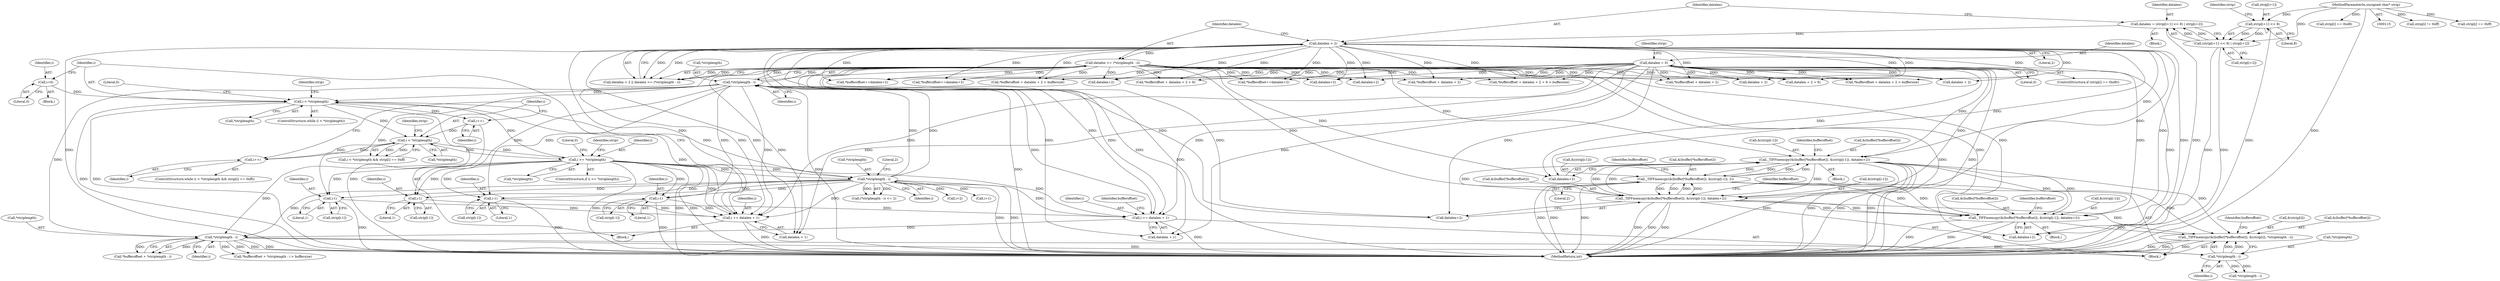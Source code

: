 digraph "0_libtiff_83a4b92815ea04969d494416eaae3d4c6b338e4a#diff-c8b4b355f9b5c06d585b23138e1c185f_3@API" {
"1000646" [label="(Call,_TIFFmemcpy(&(buffer[*bufferoffset]), &(strip[i]), *striplength - i))"];
"1000274" [label="(Call,_TIFFmemcpy(&(buffer[*bufferoffset]), &(strip[i-1]), datalen+2))"];
"1000233" [label="(Call,_TIFFmemcpy(&(buffer[*bufferoffset]), &(strip[i-1]), 2))"];
"1000536" [label="(Call,_TIFFmemcpy(&(buffer[*bufferoffset]), &(strip[i-1]), datalen+2))"];
"1000207" [label="(Call,datalen < 2)"];
"1000190" [label="(Call,datalen = (strip[i+1] << 8) | strip[i+2])"];
"1000192" [label="(Call,(strip[i+1] << 8) | strip[i+2])"];
"1000193" [label="(Call,strip[i+1] << 8)"];
"1000116" [label="(MethodParameterIn,unsigned char* strip)"];
"1000210" [label="(Call,datalen >= (*striplength - i))"];
"1000212" [label="(Call,*striplength - i)"];
"1000183" [label="(Call,*striplength - i)"];
"1000164" [label="(Call,i >= *striplength)"];
"1000152" [label="(Call,i < *striplength)"];
"1000148" [label="(Call,i++)"];
"1000129" [label="(Call,i < *striplength)"];
"1000125" [label="(Call,i=0)"];
"1000671" [label="(Call,i += datalen + 1)"];
"1000176" [label="(Call,datalen = 0)"];
"1000283" [label="(Call,i-1)"];
"1000545" [label="(Call,i-1)"];
"1000242" [label="(Call,i-1)"];
"1000161" [label="(Call,i++)"];
"1000575" [label="(Call,_TIFFmemcpy(&(buffer[*bufferoffset]), &(strip[i-1]), datalen+2))"];
"1000656" [label="(Call,*striplength - i)"];
"1000639" [label="(Call,*striplength - i)"];
"1000629" [label="(Call,i += datalen + 1)"];
"1000584" [label="(Call,i-1)"];
"1000274" [label="(Call,_TIFFmemcpy(&(buffer[*bufferoffset]), &(strip[i-1]), datalen+2))"];
"1000199" [label="(Literal,8)"];
"1000672" [label="(Identifier,i)"];
"1000243" [label="(Identifier,i)"];
"1000547" [label="(Literal,1)"];
"1000286" [label="(Call,datalen+2)"];
"1000180" [label="(Block,)"];
"1000590" [label="(Call,*bufferoffset+=datalen+2)"];
"1000551" [label="(Call,*bufferoffset+=datalen+2)"];
"1000127" [label="(Literal,0)"];
"1000526" [label="(Call,*bufferoffset + datalen + 2 > buffersize)"];
"1000293" [label="(Identifier,bufferoffset)"];
"1000207" [label="(Call,datalen < 2)"];
"1000191" [label="(Identifier,datalen)"];
"1000582" [label="(Call,strip[i-1])"];
"1000176" [label="(Call,datalen = 0)"];
"1000187" [label="(Literal,2)"];
"1000131" [label="(Call,*striplength)"];
"1000635" [label="(Call,*bufferoffset + *striplength - i > buffersize)"];
"1000128" [label="(ControlStructure,while (i < *striplength))"];
"1000161" [label="(Call,i++)"];
"1000158" [label="(Identifier,strip)"];
"1000586" [label="(Literal,1)"];
"1000154" [label="(Call,*striplength)"];
"1000162" [label="(Identifier,i)"];
"1000153" [label="(Identifier,i)"];
"1000285" [label="(Literal,1)"];
"1000116" [label="(MethodParameterIn,unsigned char* strip)"];
"1000542" [label="(Call,&(strip[i-1]))"];
"1000206" [label="(Call,datalen < 2 || datalen >= (*striplength - i))"];
"1000530" [label="(Call,datalen + 2)"];
"1000125" [label="(Call,i=0)"];
"1000182" [label="(Call,(*striplength - i) <= 2)"];
"1000587" [label="(Call,datalen+2)"];
"1000630" [label="(Identifier,i)"];
"1000266" [label="(Call,datalen + 2 + 6)"];
"1000565" [label="(Call,*bufferoffset + datalen + 2 > buffersize)"];
"1000275" [label="(Call,&(buffer[*bufferoffset]))"];
"1000569" [label="(Call,datalen + 2)"];
"1000212" [label="(Call,*striplength - i)"];
"1000640" [label="(Call,*striplength)"];
"1000178" [label="(Literal,0)"];
"1000677" [label="(Literal,0)"];
"1000173" [label="(Identifier,strip)"];
"1000639" [label="(Call,*striplength - i)"];
"1000536" [label="(Call,_TIFFmemcpy(&(buffer[*bufferoffset]), &(strip[i-1]), datalen+2))"];
"1000150" [label="(ControlStructure,while (i < *striplength && strip[i] == 0xff))"];
"1000575" [label="(Call,_TIFFmemcpy(&(buffer[*bufferoffset]), &(strip[i-1]), datalen+2))"];
"1000581" [label="(Call,&(strip[i-1]))"];
"1000200" [label="(Call,strip[i+2])"];
"1000636" [label="(Call,*bufferoffset + *striplength - i)"];
"1000546" [label="(Identifier,i)"];
"1000165" [label="(Identifier,i)"];
"1000222" [label="(Block,)"];
"1000280" [label="(Call,&(strip[i-1]))"];
"1000671" [label="(Call,i += datalen + 1)"];
"1000642" [label="(Identifier,i)"];
"1000201" [label="(Identifier,strip)"];
"1000234" [label="(Call,&(buffer[*bufferoffset]))"];
"1000209" [label="(Literal,2)"];
"1000593" [label="(Call,datalen+2)"];
"1000169" [label="(Literal,0)"];
"1000164" [label="(Call,i >= *striplength)"];
"1000143" [label="(Identifier,strip)"];
"1000126" [label="(Identifier,i)"];
"1000659" [label="(Identifier,i)"];
"1000130" [label="(Identifier,i)"];
"1000184" [label="(Call,*striplength)"];
"1000663" [label="(Call,*striplength - i)"];
"1000244" [label="(Literal,1)"];
"1000151" [label="(Call,i < *striplength && strip[i] == 0xff)"];
"1000537" [label="(Call,&(buffer[*bufferoffset]))"];
"1000631" [label="(Call,datalen + 1)"];
"1000166" [label="(Call,*striplength)"];
"1000585" [label="(Identifier,i)"];
"1000240" [label="(Call,strip[i-1])"];
"1000133" [label="(Block,)"];
"1000141" [label="(Call,strip[i] != 0xff)"];
"1000193" [label="(Call,strip[i+1] << 8)"];
"1000629" [label="(Call,i += datalen + 1)"];
"1000129" [label="(Call,i < *striplength)"];
"1000190" [label="(Call,datalen = (strip[i+1] << 8) | strip[i+2])"];
"1000186" [label="(Identifier,i)"];
"1000208" [label="(Identifier,datalen)"];
"1000156" [label="(Call,strip[i] == 0xff)"];
"1000548" [label="(Call,datalen+2)"];
"1000211" [label="(Identifier,datalen)"];
"1000263" [label="(Call,*bufferoffset + datalen + 2 + 6)"];
"1000239" [label="(Call,&(strip[i-1]))"];
"1000192" [label="(Call,(strip[i+1] << 8) | strip[i+2])"];
"1000656" [label="(Call,*striplength - i)"];
"1000183" [label="(Call,*striplength - i)"];
"1000210" [label="(Call,datalen >= (*striplength - i))"];
"1000673" [label="(Call,datalen + 1)"];
"1000576" [label="(Call,&(buffer[*bufferoffset]))"];
"1000177" [label="(Identifier,datalen)"];
"1000233" [label="(Call,_TIFFmemcpy(&(buffer[*bufferoffset]), &(strip[i-1]), 2))"];
"1000646" [label="(Call,_TIFFmemcpy(&(buffer[*bufferoffset]), &(strip[i]), *striplength - i))"];
"1000584" [label="(Call,i-1)"];
"1000171" [label="(Call,strip[i] == 0xd8)"];
"1000202" [label="(Call,i+2)"];
"1000248" [label="(Identifier,bufferoffset)"];
"1000468" [label="(Call,*bufferoffset+=datalen+2)"];
"1000471" [label="(Call,datalen+2)"];
"1000283" [label="(Call,i-1)"];
"1000563" [label="(Block,)"];
"1000638" [label="(Identifier,bufferoffset)"];
"1000220" [label="(Identifier,strip)"];
"1000652" [label="(Call,&(strip[i]))"];
"1000170" [label="(ControlStructure,if (strip[i] == 0xd8))"];
"1000163" [label="(ControlStructure,if (i >= *striplength))"];
"1000242" [label="(Call,i-1)"];
"1000545" [label="(Call,i-1)"];
"1000554" [label="(Call,datalen+2)"];
"1000194" [label="(Call,strip[i+1])"];
"1000196" [label="(Call,i+1)"];
"1000657" [label="(Call,*striplength)"];
"1000647" [label="(Call,&(buffer[*bufferoffset]))"];
"1000213" [label="(Call,*striplength)"];
"1000284" [label="(Identifier,i)"];
"1000527" [label="(Call,*bufferoffset + datalen + 2)"];
"1000662" [label="(Identifier,bufferoffset)"];
"1000123" [label="(Block,)"];
"1000260" [label="(Block,)"];
"1000553" [label="(Identifier,bufferoffset)"];
"1000262" [label="(Call,*bufferoffset + datalen + 2 + 6 > buffersize)"];
"1000152" [label="(Call,i < *striplength)"];
"1000281" [label="(Call,strip[i-1])"];
"1000566" [label="(Call,*bufferoffset + datalen + 2)"];
"1000149" [label="(Identifier,i)"];
"1000592" [label="(Identifier,bufferoffset)"];
"1000543" [label="(Call,strip[i-1])"];
"1000245" [label="(Literal,2)"];
"1000678" [label="(MethodReturn,int)"];
"1000148" [label="(Call,i++)"];
"1000215" [label="(Identifier,i)"];
"1000646" -> "1000222"  [label="AST: "];
"1000646" -> "1000656"  [label="CFG: "];
"1000647" -> "1000646"  [label="AST: "];
"1000652" -> "1000646"  [label="AST: "];
"1000656" -> "1000646"  [label="AST: "];
"1000662" -> "1000646"  [label="CFG: "];
"1000646" -> "1000678"  [label="DDG: "];
"1000646" -> "1000678"  [label="DDG: "];
"1000646" -> "1000678"  [label="DDG: "];
"1000274" -> "1000646"  [label="DDG: "];
"1000536" -> "1000646"  [label="DDG: "];
"1000233" -> "1000646"  [label="DDG: "];
"1000575" -> "1000646"  [label="DDG: "];
"1000656" -> "1000646"  [label="DDG: "];
"1000656" -> "1000646"  [label="DDG: "];
"1000274" -> "1000260"  [label="AST: "];
"1000274" -> "1000286"  [label="CFG: "];
"1000275" -> "1000274"  [label="AST: "];
"1000280" -> "1000274"  [label="AST: "];
"1000286" -> "1000274"  [label="AST: "];
"1000293" -> "1000274"  [label="CFG: "];
"1000274" -> "1000678"  [label="DDG: "];
"1000274" -> "1000678"  [label="DDG: "];
"1000274" -> "1000678"  [label="DDG: "];
"1000274" -> "1000678"  [label="DDG: "];
"1000274" -> "1000233"  [label="DDG: "];
"1000274" -> "1000233"  [label="DDG: "];
"1000233" -> "1000274"  [label="DDG: "];
"1000233" -> "1000274"  [label="DDG: "];
"1000536" -> "1000274"  [label="DDG: "];
"1000536" -> "1000274"  [label="DDG: "];
"1000207" -> "1000274"  [label="DDG: "];
"1000210" -> "1000274"  [label="DDG: "];
"1000176" -> "1000274"  [label="DDG: "];
"1000274" -> "1000536"  [label="DDG: "];
"1000274" -> "1000536"  [label="DDG: "];
"1000274" -> "1000575"  [label="DDG: "];
"1000274" -> "1000575"  [label="DDG: "];
"1000233" -> "1000222"  [label="AST: "];
"1000233" -> "1000245"  [label="CFG: "];
"1000234" -> "1000233"  [label="AST: "];
"1000239" -> "1000233"  [label="AST: "];
"1000245" -> "1000233"  [label="AST: "];
"1000248" -> "1000233"  [label="CFG: "];
"1000233" -> "1000678"  [label="DDG: "];
"1000233" -> "1000678"  [label="DDG: "];
"1000233" -> "1000678"  [label="DDG: "];
"1000536" -> "1000233"  [label="DDG: "];
"1000536" -> "1000233"  [label="DDG: "];
"1000233" -> "1000536"  [label="DDG: "];
"1000233" -> "1000536"  [label="DDG: "];
"1000233" -> "1000575"  [label="DDG: "];
"1000233" -> "1000575"  [label="DDG: "];
"1000536" -> "1000222"  [label="AST: "];
"1000536" -> "1000548"  [label="CFG: "];
"1000537" -> "1000536"  [label="AST: "];
"1000542" -> "1000536"  [label="AST: "];
"1000548" -> "1000536"  [label="AST: "];
"1000553" -> "1000536"  [label="CFG: "];
"1000536" -> "1000678"  [label="DDG: "];
"1000536" -> "1000678"  [label="DDG: "];
"1000536" -> "1000678"  [label="DDG: "];
"1000207" -> "1000536"  [label="DDG: "];
"1000210" -> "1000536"  [label="DDG: "];
"1000176" -> "1000536"  [label="DDG: "];
"1000536" -> "1000575"  [label="DDG: "];
"1000536" -> "1000575"  [label="DDG: "];
"1000207" -> "1000206"  [label="AST: "];
"1000207" -> "1000209"  [label="CFG: "];
"1000208" -> "1000207"  [label="AST: "];
"1000209" -> "1000207"  [label="AST: "];
"1000211" -> "1000207"  [label="CFG: "];
"1000206" -> "1000207"  [label="CFG: "];
"1000207" -> "1000678"  [label="DDG: "];
"1000207" -> "1000206"  [label="DDG: "];
"1000207" -> "1000206"  [label="DDG: "];
"1000190" -> "1000207"  [label="DDG: "];
"1000207" -> "1000210"  [label="DDG: "];
"1000207" -> "1000262"  [label="DDG: "];
"1000207" -> "1000263"  [label="DDG: "];
"1000207" -> "1000266"  [label="DDG: "];
"1000207" -> "1000286"  [label="DDG: "];
"1000207" -> "1000468"  [label="DDG: "];
"1000207" -> "1000471"  [label="DDG: "];
"1000207" -> "1000526"  [label="DDG: "];
"1000207" -> "1000527"  [label="DDG: "];
"1000207" -> "1000530"  [label="DDG: "];
"1000207" -> "1000548"  [label="DDG: "];
"1000207" -> "1000551"  [label="DDG: "];
"1000207" -> "1000554"  [label="DDG: "];
"1000207" -> "1000565"  [label="DDG: "];
"1000207" -> "1000566"  [label="DDG: "];
"1000207" -> "1000569"  [label="DDG: "];
"1000207" -> "1000575"  [label="DDG: "];
"1000207" -> "1000587"  [label="DDG: "];
"1000207" -> "1000590"  [label="DDG: "];
"1000207" -> "1000593"  [label="DDG: "];
"1000207" -> "1000629"  [label="DDG: "];
"1000207" -> "1000631"  [label="DDG: "];
"1000207" -> "1000671"  [label="DDG: "];
"1000207" -> "1000673"  [label="DDG: "];
"1000190" -> "1000180"  [label="AST: "];
"1000190" -> "1000192"  [label="CFG: "];
"1000191" -> "1000190"  [label="AST: "];
"1000192" -> "1000190"  [label="AST: "];
"1000208" -> "1000190"  [label="CFG: "];
"1000190" -> "1000678"  [label="DDG: "];
"1000192" -> "1000190"  [label="DDG: "];
"1000192" -> "1000190"  [label="DDG: "];
"1000192" -> "1000200"  [label="CFG: "];
"1000193" -> "1000192"  [label="AST: "];
"1000200" -> "1000192"  [label="AST: "];
"1000192" -> "1000678"  [label="DDG: "];
"1000192" -> "1000678"  [label="DDG: "];
"1000193" -> "1000192"  [label="DDG: "];
"1000193" -> "1000192"  [label="DDG: "];
"1000116" -> "1000192"  [label="DDG: "];
"1000193" -> "1000199"  [label="CFG: "];
"1000194" -> "1000193"  [label="AST: "];
"1000199" -> "1000193"  [label="AST: "];
"1000201" -> "1000193"  [label="CFG: "];
"1000193" -> "1000678"  [label="DDG: "];
"1000116" -> "1000193"  [label="DDG: "];
"1000116" -> "1000115"  [label="AST: "];
"1000116" -> "1000678"  [label="DDG: "];
"1000116" -> "1000141"  [label="DDG: "];
"1000116" -> "1000156"  [label="DDG: "];
"1000116" -> "1000171"  [label="DDG: "];
"1000210" -> "1000206"  [label="AST: "];
"1000210" -> "1000212"  [label="CFG: "];
"1000211" -> "1000210"  [label="AST: "];
"1000212" -> "1000210"  [label="AST: "];
"1000206" -> "1000210"  [label="CFG: "];
"1000210" -> "1000678"  [label="DDG: "];
"1000210" -> "1000678"  [label="DDG: "];
"1000210" -> "1000206"  [label="DDG: "];
"1000210" -> "1000206"  [label="DDG: "];
"1000212" -> "1000210"  [label="DDG: "];
"1000212" -> "1000210"  [label="DDG: "];
"1000210" -> "1000262"  [label="DDG: "];
"1000210" -> "1000263"  [label="DDG: "];
"1000210" -> "1000266"  [label="DDG: "];
"1000210" -> "1000286"  [label="DDG: "];
"1000210" -> "1000468"  [label="DDG: "];
"1000210" -> "1000471"  [label="DDG: "];
"1000210" -> "1000526"  [label="DDG: "];
"1000210" -> "1000527"  [label="DDG: "];
"1000210" -> "1000530"  [label="DDG: "];
"1000210" -> "1000548"  [label="DDG: "];
"1000210" -> "1000551"  [label="DDG: "];
"1000210" -> "1000554"  [label="DDG: "];
"1000210" -> "1000565"  [label="DDG: "];
"1000210" -> "1000566"  [label="DDG: "];
"1000210" -> "1000569"  [label="DDG: "];
"1000210" -> "1000575"  [label="DDG: "];
"1000210" -> "1000587"  [label="DDG: "];
"1000210" -> "1000590"  [label="DDG: "];
"1000210" -> "1000593"  [label="DDG: "];
"1000210" -> "1000629"  [label="DDG: "];
"1000210" -> "1000631"  [label="DDG: "];
"1000210" -> "1000671"  [label="DDG: "];
"1000210" -> "1000673"  [label="DDG: "];
"1000212" -> "1000215"  [label="CFG: "];
"1000213" -> "1000212"  [label="AST: "];
"1000215" -> "1000212"  [label="AST: "];
"1000212" -> "1000678"  [label="DDG: "];
"1000212" -> "1000678"  [label="DDG: "];
"1000212" -> "1000129"  [label="DDG: "];
"1000183" -> "1000212"  [label="DDG: "];
"1000183" -> "1000212"  [label="DDG: "];
"1000212" -> "1000242"  [label="DDG: "];
"1000212" -> "1000283"  [label="DDG: "];
"1000212" -> "1000545"  [label="DDG: "];
"1000212" -> "1000584"  [label="DDG: "];
"1000212" -> "1000629"  [label="DDG: "];
"1000212" -> "1000639"  [label="DDG: "];
"1000212" -> "1000671"  [label="DDG: "];
"1000183" -> "1000182"  [label="AST: "];
"1000183" -> "1000186"  [label="CFG: "];
"1000184" -> "1000183"  [label="AST: "];
"1000186" -> "1000183"  [label="AST: "];
"1000187" -> "1000183"  [label="CFG: "];
"1000183" -> "1000678"  [label="DDG: "];
"1000183" -> "1000678"  [label="DDG: "];
"1000183" -> "1000129"  [label="DDG: "];
"1000183" -> "1000182"  [label="DDG: "];
"1000183" -> "1000182"  [label="DDG: "];
"1000164" -> "1000183"  [label="DDG: "];
"1000164" -> "1000183"  [label="DDG: "];
"1000183" -> "1000196"  [label="DDG: "];
"1000183" -> "1000202"  [label="DDG: "];
"1000183" -> "1000242"  [label="DDG: "];
"1000183" -> "1000283"  [label="DDG: "];
"1000183" -> "1000545"  [label="DDG: "];
"1000183" -> "1000584"  [label="DDG: "];
"1000183" -> "1000629"  [label="DDG: "];
"1000183" -> "1000639"  [label="DDG: "];
"1000183" -> "1000671"  [label="DDG: "];
"1000164" -> "1000163"  [label="AST: "];
"1000164" -> "1000166"  [label="CFG: "];
"1000165" -> "1000164"  [label="AST: "];
"1000166" -> "1000164"  [label="AST: "];
"1000169" -> "1000164"  [label="CFG: "];
"1000173" -> "1000164"  [label="CFG: "];
"1000164" -> "1000678"  [label="DDG: "];
"1000164" -> "1000678"  [label="DDG: "];
"1000164" -> "1000678"  [label="DDG: "];
"1000164" -> "1000129"  [label="DDG: "];
"1000152" -> "1000164"  [label="DDG: "];
"1000152" -> "1000164"  [label="DDG: "];
"1000164" -> "1000242"  [label="DDG: "];
"1000164" -> "1000283"  [label="DDG: "];
"1000164" -> "1000545"  [label="DDG: "];
"1000164" -> "1000584"  [label="DDG: "];
"1000164" -> "1000629"  [label="DDG: "];
"1000164" -> "1000639"  [label="DDG: "];
"1000164" -> "1000671"  [label="DDG: "];
"1000152" -> "1000151"  [label="AST: "];
"1000152" -> "1000154"  [label="CFG: "];
"1000153" -> "1000152"  [label="AST: "];
"1000154" -> "1000152"  [label="AST: "];
"1000158" -> "1000152"  [label="CFG: "];
"1000151" -> "1000152"  [label="CFG: "];
"1000152" -> "1000151"  [label="DDG: "];
"1000152" -> "1000151"  [label="DDG: "];
"1000148" -> "1000152"  [label="DDG: "];
"1000161" -> "1000152"  [label="DDG: "];
"1000129" -> "1000152"  [label="DDG: "];
"1000152" -> "1000161"  [label="DDG: "];
"1000148" -> "1000133"  [label="AST: "];
"1000148" -> "1000149"  [label="CFG: "];
"1000149" -> "1000148"  [label="AST: "];
"1000153" -> "1000148"  [label="CFG: "];
"1000129" -> "1000148"  [label="DDG: "];
"1000129" -> "1000128"  [label="AST: "];
"1000129" -> "1000131"  [label="CFG: "];
"1000130" -> "1000129"  [label="AST: "];
"1000131" -> "1000129"  [label="AST: "];
"1000143" -> "1000129"  [label="CFG: "];
"1000677" -> "1000129"  [label="CFG: "];
"1000129" -> "1000678"  [label="DDG: "];
"1000129" -> "1000678"  [label="DDG: "];
"1000129" -> "1000678"  [label="DDG: "];
"1000125" -> "1000129"  [label="DDG: "];
"1000671" -> "1000129"  [label="DDG: "];
"1000125" -> "1000123"  [label="AST: "];
"1000125" -> "1000127"  [label="CFG: "];
"1000126" -> "1000125"  [label="AST: "];
"1000127" -> "1000125"  [label="AST: "];
"1000130" -> "1000125"  [label="CFG: "];
"1000671" -> "1000133"  [label="AST: "];
"1000671" -> "1000673"  [label="CFG: "];
"1000672" -> "1000671"  [label="AST: "];
"1000673" -> "1000671"  [label="AST: "];
"1000130" -> "1000671"  [label="CFG: "];
"1000671" -> "1000678"  [label="DDG: "];
"1000176" -> "1000671"  [label="DDG: "];
"1000283" -> "1000671"  [label="DDG: "];
"1000545" -> "1000671"  [label="DDG: "];
"1000242" -> "1000671"  [label="DDG: "];
"1000176" -> "1000170"  [label="AST: "];
"1000176" -> "1000178"  [label="CFG: "];
"1000177" -> "1000176"  [label="AST: "];
"1000178" -> "1000176"  [label="AST: "];
"1000220" -> "1000176"  [label="CFG: "];
"1000176" -> "1000678"  [label="DDG: "];
"1000176" -> "1000262"  [label="DDG: "];
"1000176" -> "1000263"  [label="DDG: "];
"1000176" -> "1000266"  [label="DDG: "];
"1000176" -> "1000286"  [label="DDG: "];
"1000176" -> "1000468"  [label="DDG: "];
"1000176" -> "1000471"  [label="DDG: "];
"1000176" -> "1000526"  [label="DDG: "];
"1000176" -> "1000527"  [label="DDG: "];
"1000176" -> "1000530"  [label="DDG: "];
"1000176" -> "1000548"  [label="DDG: "];
"1000176" -> "1000551"  [label="DDG: "];
"1000176" -> "1000554"  [label="DDG: "];
"1000176" -> "1000565"  [label="DDG: "];
"1000176" -> "1000566"  [label="DDG: "];
"1000176" -> "1000569"  [label="DDG: "];
"1000176" -> "1000575"  [label="DDG: "];
"1000176" -> "1000587"  [label="DDG: "];
"1000176" -> "1000590"  [label="DDG: "];
"1000176" -> "1000593"  [label="DDG: "];
"1000176" -> "1000629"  [label="DDG: "];
"1000176" -> "1000631"  [label="DDG: "];
"1000176" -> "1000673"  [label="DDG: "];
"1000283" -> "1000281"  [label="AST: "];
"1000283" -> "1000285"  [label="CFG: "];
"1000284" -> "1000283"  [label="AST: "];
"1000285" -> "1000283"  [label="AST: "];
"1000281" -> "1000283"  [label="CFG: "];
"1000283" -> "1000678"  [label="DDG: "];
"1000545" -> "1000543"  [label="AST: "];
"1000545" -> "1000547"  [label="CFG: "];
"1000546" -> "1000545"  [label="AST: "];
"1000547" -> "1000545"  [label="AST: "];
"1000543" -> "1000545"  [label="CFG: "];
"1000545" -> "1000678"  [label="DDG: "];
"1000242" -> "1000240"  [label="AST: "];
"1000242" -> "1000244"  [label="CFG: "];
"1000243" -> "1000242"  [label="AST: "];
"1000244" -> "1000242"  [label="AST: "];
"1000240" -> "1000242"  [label="CFG: "];
"1000242" -> "1000678"  [label="DDG: "];
"1000161" -> "1000150"  [label="AST: "];
"1000161" -> "1000162"  [label="CFG: "];
"1000162" -> "1000161"  [label="AST: "];
"1000153" -> "1000161"  [label="CFG: "];
"1000575" -> "1000563"  [label="AST: "];
"1000575" -> "1000587"  [label="CFG: "];
"1000576" -> "1000575"  [label="AST: "];
"1000581" -> "1000575"  [label="AST: "];
"1000587" -> "1000575"  [label="AST: "];
"1000592" -> "1000575"  [label="CFG: "];
"1000575" -> "1000678"  [label="DDG: "];
"1000575" -> "1000678"  [label="DDG: "];
"1000575" -> "1000678"  [label="DDG: "];
"1000656" -> "1000659"  [label="CFG: "];
"1000657" -> "1000656"  [label="AST: "];
"1000659" -> "1000656"  [label="AST: "];
"1000639" -> "1000656"  [label="DDG: "];
"1000639" -> "1000656"  [label="DDG: "];
"1000656" -> "1000663"  [label="DDG: "];
"1000656" -> "1000663"  [label="DDG: "];
"1000639" -> "1000636"  [label="AST: "];
"1000639" -> "1000642"  [label="CFG: "];
"1000640" -> "1000639"  [label="AST: "];
"1000642" -> "1000639"  [label="AST: "];
"1000636" -> "1000639"  [label="CFG: "];
"1000639" -> "1000678"  [label="DDG: "];
"1000639" -> "1000678"  [label="DDG: "];
"1000639" -> "1000635"  [label="DDG: "];
"1000639" -> "1000635"  [label="DDG: "];
"1000639" -> "1000636"  [label="DDG: "];
"1000639" -> "1000636"  [label="DDG: "];
"1000629" -> "1000639"  [label="DDG: "];
"1000629" -> "1000222"  [label="AST: "];
"1000629" -> "1000631"  [label="CFG: "];
"1000630" -> "1000629"  [label="AST: "];
"1000631" -> "1000629"  [label="AST: "];
"1000638" -> "1000629"  [label="CFG: "];
"1000629" -> "1000678"  [label="DDG: "];
"1000584" -> "1000629"  [label="DDG: "];
"1000584" -> "1000582"  [label="AST: "];
"1000584" -> "1000586"  [label="CFG: "];
"1000585" -> "1000584"  [label="AST: "];
"1000586" -> "1000584"  [label="AST: "];
"1000582" -> "1000584"  [label="CFG: "];
}
